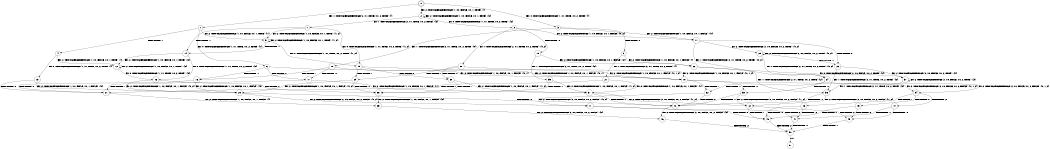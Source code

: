 digraph BCG {
size = "7, 10.5";
center = TRUE;
node [shape = circle];
0 [peripheries = 2];
0 -> 1 [label = "EX !1 !ATOMIC_EXCH_BRANCH (2, +1, TRUE, +0, 2, TRUE) !{}"];
0 -> 2 [label = "EX !2 !ATOMIC_EXCH_BRANCH (1, +0, FALSE, +0, 1, TRUE) !{}"];
0 -> 3 [label = "EX !0 !ATOMIC_EXCH_BRANCH (1, +1, TRUE, +0, 2, TRUE) !{}"];
1 -> 4 [label = "TERMINATE !1"];
1 -> 5 [label = "EX !2 !ATOMIC_EXCH_BRANCH (1, +0, FALSE, +0, 1, TRUE) !{1}"];
1 -> 6 [label = "EX !0 !ATOMIC_EXCH_BRANCH (1, +1, TRUE, +0, 2, TRUE) !{1}"];
2 -> 7 [label = "EX !1 !ATOMIC_EXCH_BRANCH (2, +1, TRUE, +0, 2, TRUE) !{2}"];
2 -> 8 [label = "EX !0 !ATOMIC_EXCH_BRANCH (1, +1, TRUE, +0, 2, TRUE) !{2}"];
2 -> 2 [label = "EX !2 !ATOMIC_EXCH_BRANCH (1, +0, FALSE, +0, 1, TRUE) !{2}"];
3 -> 9 [label = "TERMINATE !0"];
3 -> 10 [label = "EX !1 !ATOMIC_EXCH_BRANCH (2, +1, TRUE, +0, 2, TRUE) !{0}"];
3 -> 11 [label = "EX !2 !ATOMIC_EXCH_BRANCH (1, +0, FALSE, +0, 1, FALSE) !{0}"];
4 -> 12 [label = "EX !2 !ATOMIC_EXCH_BRANCH (1, +0, FALSE, +0, 1, TRUE) !{}"];
4 -> 13 [label = "EX !0 !ATOMIC_EXCH_BRANCH (1, +1, TRUE, +0, 2, TRUE) !{}"];
5 -> 14 [label = "TERMINATE !1"];
5 -> 15 [label = "EX !0 !ATOMIC_EXCH_BRANCH (1, +1, TRUE, +0, 2, TRUE) !{1, 2}"];
5 -> 5 [label = "EX !2 !ATOMIC_EXCH_BRANCH (1, +0, FALSE, +0, 1, TRUE) !{1, 2}"];
6 -> 16 [label = "TERMINATE !1"];
6 -> 17 [label = "TERMINATE !0"];
6 -> 18 [label = "EX !2 !ATOMIC_EXCH_BRANCH (1, +0, FALSE, +0, 1, FALSE) !{0, 1}"];
7 -> 14 [label = "TERMINATE !1"];
7 -> 15 [label = "EX !0 !ATOMIC_EXCH_BRANCH (1, +1, TRUE, +0, 2, TRUE) !{1, 2}"];
7 -> 5 [label = "EX !2 !ATOMIC_EXCH_BRANCH (1, +0, FALSE, +0, 1, TRUE) !{1, 2}"];
8 -> 19 [label = "TERMINATE !0"];
8 -> 20 [label = "EX !1 !ATOMIC_EXCH_BRANCH (2, +1, TRUE, +0, 2, TRUE) !{0, 2}"];
8 -> 11 [label = "EX !2 !ATOMIC_EXCH_BRANCH (1, +0, FALSE, +0, 1, FALSE) !{0, 2}"];
9 -> 21 [label = "EX !1 !ATOMIC_EXCH_BRANCH (2, +1, TRUE, +0, 2, TRUE) !{}"];
9 -> 22 [label = "EX !2 !ATOMIC_EXCH_BRANCH (1, +0, FALSE, +0, 1, FALSE) !{}"];
10 -> 16 [label = "TERMINATE !1"];
10 -> 17 [label = "TERMINATE !0"];
10 -> 18 [label = "EX !2 !ATOMIC_EXCH_BRANCH (1, +0, FALSE, +0, 1, FALSE) !{0, 1}"];
11 -> 23 [label = "TERMINATE !0"];
11 -> 24 [label = "EX !1 !ATOMIC_EXCH_BRANCH (2, +1, TRUE, +0, 2, TRUE) !{0, 2}"];
11 -> 25 [label = "EX !2 !ATOMIC_EXCH_BRANCH (2, +0, FALSE, +0, 2, TRUE) !{0, 2}"];
12 -> 26 [label = "EX !0 !ATOMIC_EXCH_BRANCH (1, +1, TRUE, +0, 2, TRUE) !{2}"];
12 -> 12 [label = "EX !2 !ATOMIC_EXCH_BRANCH (1, +0, FALSE, +0, 1, TRUE) !{2}"];
13 -> 27 [label = "TERMINATE !0"];
13 -> 28 [label = "EX !2 !ATOMIC_EXCH_BRANCH (1, +0, FALSE, +0, 1, FALSE) !{0}"];
14 -> 12 [label = "EX !2 !ATOMIC_EXCH_BRANCH (1, +0, FALSE, +0, 1, TRUE) !{2}"];
14 -> 26 [label = "EX !0 !ATOMIC_EXCH_BRANCH (1, +1, TRUE, +0, 2, TRUE) !{2}"];
15 -> 29 [label = "TERMINATE !1"];
15 -> 30 [label = "TERMINATE !0"];
15 -> 18 [label = "EX !2 !ATOMIC_EXCH_BRANCH (1, +0, FALSE, +0, 1, FALSE) !{0, 1, 2}"];
16 -> 27 [label = "TERMINATE !0"];
16 -> 28 [label = "EX !2 !ATOMIC_EXCH_BRANCH (1, +0, FALSE, +0, 1, FALSE) !{0}"];
17 -> 27 [label = "TERMINATE !1"];
17 -> 31 [label = "EX !2 !ATOMIC_EXCH_BRANCH (1, +0, FALSE, +0, 1, FALSE) !{1}"];
18 -> 32 [label = "TERMINATE !1"];
18 -> 33 [label = "TERMINATE !0"];
18 -> 34 [label = "EX !2 !ATOMIC_EXCH_BRANCH (2, +0, FALSE, +0, 2, FALSE) !{0, 1, 2}"];
19 -> 22 [label = "EX !2 !ATOMIC_EXCH_BRANCH (1, +0, FALSE, +0, 1, FALSE) !{2}"];
19 -> 35 [label = "EX !1 !ATOMIC_EXCH_BRANCH (2, +1, TRUE, +0, 2, TRUE) !{2}"];
20 -> 29 [label = "TERMINATE !1"];
20 -> 30 [label = "TERMINATE !0"];
20 -> 18 [label = "EX !2 !ATOMIC_EXCH_BRANCH (1, +0, FALSE, +0, 1, FALSE) !{0, 1, 2}"];
21 -> 27 [label = "TERMINATE !1"];
21 -> 31 [label = "EX !2 !ATOMIC_EXCH_BRANCH (1, +0, FALSE, +0, 1, FALSE) !{1}"];
22 -> 36 [label = "EX !1 !ATOMIC_EXCH_BRANCH (2, +1, TRUE, +0, 2, TRUE) !{2}"];
22 -> 37 [label = "EX !2 !ATOMIC_EXCH_BRANCH (2, +0, FALSE, +0, 2, TRUE) !{2}"];
23 -> 37 [label = "EX !2 !ATOMIC_EXCH_BRANCH (2, +0, FALSE, +0, 2, TRUE) !{2}"];
23 -> 36 [label = "EX !1 !ATOMIC_EXCH_BRANCH (2, +1, TRUE, +0, 2, TRUE) !{2}"];
24 -> 32 [label = "TERMINATE !1"];
24 -> 33 [label = "TERMINATE !0"];
24 -> 34 [label = "EX !2 !ATOMIC_EXCH_BRANCH (2, +0, FALSE, +0, 2, FALSE) !{0, 1, 2}"];
25 -> 23 [label = "TERMINATE !0"];
25 -> 24 [label = "EX !1 !ATOMIC_EXCH_BRANCH (2, +1, TRUE, +0, 2, TRUE) !{0, 2}"];
25 -> 25 [label = "EX !2 !ATOMIC_EXCH_BRANCH (2, +0, FALSE, +0, 2, TRUE) !{0, 2}"];
26 -> 38 [label = "TERMINATE !0"];
26 -> 28 [label = "EX !2 !ATOMIC_EXCH_BRANCH (1, +0, FALSE, +0, 1, FALSE) !{0, 2}"];
27 -> 39 [label = "EX !2 !ATOMIC_EXCH_BRANCH (1, +0, FALSE, +0, 1, FALSE) !{}"];
28 -> 40 [label = "TERMINATE !0"];
28 -> 41 [label = "EX !2 !ATOMIC_EXCH_BRANCH (2, +0, FALSE, +0, 2, FALSE) !{0, 2}"];
29 -> 28 [label = "EX !2 !ATOMIC_EXCH_BRANCH (1, +0, FALSE, +0, 1, FALSE) !{0, 2}"];
29 -> 38 [label = "TERMINATE !0"];
30 -> 31 [label = "EX !2 !ATOMIC_EXCH_BRANCH (1, +0, FALSE, +0, 1, FALSE) !{1, 2}"];
30 -> 38 [label = "TERMINATE !1"];
31 -> 40 [label = "TERMINATE !1"];
31 -> 42 [label = "EX !2 !ATOMIC_EXCH_BRANCH (2, +0, FALSE, +0, 2, FALSE) !{1, 2}"];
32 -> 41 [label = "EX !2 !ATOMIC_EXCH_BRANCH (2, +0, FALSE, +0, 2, FALSE) !{0, 2}"];
32 -> 40 [label = "TERMINATE !0"];
33 -> 42 [label = "EX !2 !ATOMIC_EXCH_BRANCH (2, +0, FALSE, +0, 2, FALSE) !{1, 2}"];
33 -> 40 [label = "TERMINATE !1"];
34 -> 43 [label = "TERMINATE !1"];
34 -> 44 [label = "TERMINATE !2"];
34 -> 45 [label = "TERMINATE !0"];
35 -> 38 [label = "TERMINATE !1"];
35 -> 31 [label = "EX !2 !ATOMIC_EXCH_BRANCH (1, +0, FALSE, +0, 1, FALSE) !{1, 2}"];
36 -> 40 [label = "TERMINATE !1"];
36 -> 42 [label = "EX !2 !ATOMIC_EXCH_BRANCH (2, +0, FALSE, +0, 2, FALSE) !{1, 2}"];
37 -> 36 [label = "EX !1 !ATOMIC_EXCH_BRANCH (2, +1, TRUE, +0, 2, TRUE) !{2}"];
37 -> 37 [label = "EX !2 !ATOMIC_EXCH_BRANCH (2, +0, FALSE, +0, 2, TRUE) !{2}"];
38 -> 39 [label = "EX !2 !ATOMIC_EXCH_BRANCH (1, +0, FALSE, +0, 1, FALSE) !{2}"];
39 -> 46 [label = "EX !2 !ATOMIC_EXCH_BRANCH (2, +0, FALSE, +0, 2, FALSE) !{2}"];
40 -> 46 [label = "EX !2 !ATOMIC_EXCH_BRANCH (2, +0, FALSE, +0, 2, FALSE) !{2}"];
41 -> 47 [label = "TERMINATE !2"];
41 -> 48 [label = "TERMINATE !0"];
42 -> 48 [label = "TERMINATE !1"];
42 -> 49 [label = "TERMINATE !2"];
43 -> 47 [label = "TERMINATE !2"];
43 -> 48 [label = "TERMINATE !0"];
44 -> 47 [label = "TERMINATE !1"];
44 -> 49 [label = "TERMINATE !0"];
45 -> 48 [label = "TERMINATE !1"];
45 -> 49 [label = "TERMINATE !2"];
46 -> 50 [label = "TERMINATE !2"];
47 -> 50 [label = "TERMINATE !0"];
48 -> 50 [label = "TERMINATE !2"];
49 -> 50 [label = "TERMINATE !1"];
50 -> 51 [label = "exit"];
}
